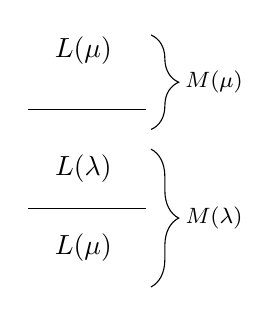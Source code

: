 ﻿\begin{tikzpicture}
\draw [decorate,decoration={brace,amplitude=10pt, mirror},xshift=-4pt,yshift=0pt] (0,0) -- (0,1.2) node [black,midway,xshift=0.8cm] {\footnotesize $M(\mu)$};
\draw [decorate,decoration={brace,amplitude=10pt},xshift=-4pt,yshift=0pt] (0,-0.25) -- (0,-2) node [black,midway,xshift=0.8cm] {\footnotesize $M(\lambda)$};
\node at (-1,1) {$L(\mu)$};
\draw (-1.7, .25) -- (-.2, .25);

\node at (-1,-.5) {$L(\lambda)$};
\draw (-1.7, -1) -- (-.2, -1);

\node at (-1,-1.5) {$L(\mu)$};
\end{tikzpicture}

